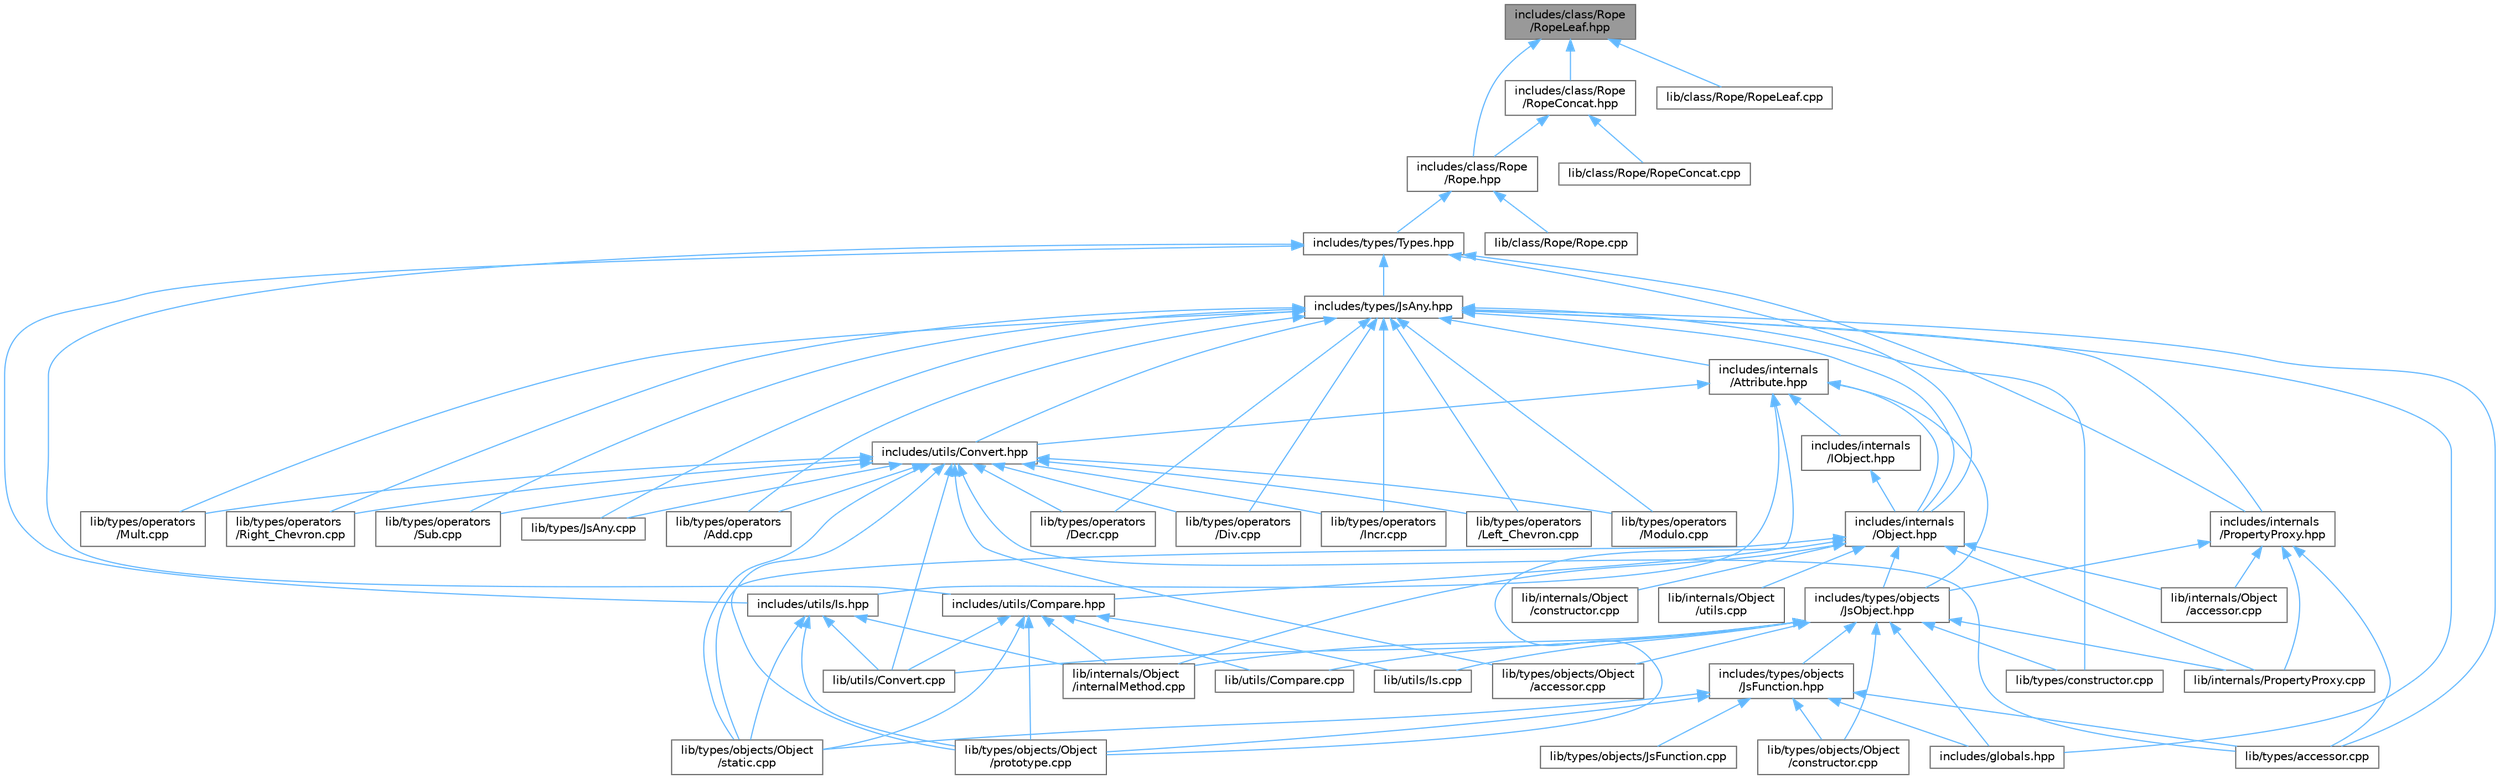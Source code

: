 digraph "includes/class/Rope/RopeLeaf.hpp"
{
 // LATEX_PDF_SIZE
  bgcolor="transparent";
  edge [fontname=Helvetica,fontsize=10,labelfontname=Helvetica,labelfontsize=10];
  node [fontname=Helvetica,fontsize=10,shape=box,height=0.2,width=0.4];
  Node1 [id="Node000001",label="includes/class/Rope\l/RopeLeaf.hpp",height=0.2,width=0.4,color="gray40", fillcolor="grey60", style="filled", fontcolor="black",tooltip=" "];
  Node1 -> Node2 [id="edge1_Node000001_Node000002",dir="back",color="steelblue1",style="solid",tooltip=" "];
  Node2 [id="Node000002",label="includes/class/Rope\l/Rope.hpp",height=0.2,width=0.4,color="grey40", fillcolor="white", style="filled",URL="$Rope_8hpp.html",tooltip=" "];
  Node2 -> Node3 [id="edge2_Node000002_Node000003",dir="back",color="steelblue1",style="solid",tooltip=" "];
  Node3 [id="Node000003",label="includes/types/Types.hpp",height=0.2,width=0.4,color="grey40", fillcolor="white", style="filled",URL="$Types_8hpp.html",tooltip=" "];
  Node3 -> Node4 [id="edge3_Node000003_Node000004",dir="back",color="steelblue1",style="solid",tooltip=" "];
  Node4 [id="Node000004",label="includes/internals\l/Object.hpp",height=0.2,width=0.4,color="grey40", fillcolor="white", style="filled",URL="$Object_8hpp.html",tooltip=" "];
  Node4 -> Node5 [id="edge4_Node000004_Node000005",dir="back",color="steelblue1",style="solid",tooltip=" "];
  Node5 [id="Node000005",label="includes/types/objects\l/JsObject.hpp",height=0.2,width=0.4,color="grey40", fillcolor="white", style="filled",URL="$JsObject_8hpp.html",tooltip=" "];
  Node5 -> Node6 [id="edge5_Node000005_Node000006",dir="back",color="steelblue1",style="solid",tooltip=" "];
  Node6 [id="Node000006",label="includes/globals.hpp",height=0.2,width=0.4,color="grey40", fillcolor="white", style="filled",URL="$globals_8hpp.html",tooltip=" "];
  Node5 -> Node7 [id="edge6_Node000005_Node000007",dir="back",color="steelblue1",style="solid",tooltip=" "];
  Node7 [id="Node000007",label="includes/types/objects\l/JsFunction.hpp",height=0.2,width=0.4,color="grey40", fillcolor="white", style="filled",URL="$JsFunction_8hpp.html",tooltip=" "];
  Node7 -> Node6 [id="edge7_Node000007_Node000006",dir="back",color="steelblue1",style="solid",tooltip=" "];
  Node7 -> Node8 [id="edge8_Node000007_Node000008",dir="back",color="steelblue1",style="solid",tooltip=" "];
  Node8 [id="Node000008",label="lib/types/accessor.cpp",height=0.2,width=0.4,color="grey40", fillcolor="white", style="filled",URL="$types_2accessor_8cpp.html",tooltip=" "];
  Node7 -> Node9 [id="edge9_Node000007_Node000009",dir="back",color="steelblue1",style="solid",tooltip=" "];
  Node9 [id="Node000009",label="lib/types/objects/JsFunction.cpp",height=0.2,width=0.4,color="grey40", fillcolor="white", style="filled",URL="$JsFunction_8cpp.html",tooltip=" "];
  Node7 -> Node10 [id="edge10_Node000007_Node000010",dir="back",color="steelblue1",style="solid",tooltip=" "];
  Node10 [id="Node000010",label="lib/types/objects/Object\l/constructor.cpp",height=0.2,width=0.4,color="grey40", fillcolor="white", style="filled",URL="$types_2objects_2Object_2constructor_8cpp.html",tooltip=" "];
  Node7 -> Node11 [id="edge11_Node000007_Node000011",dir="back",color="steelblue1",style="solid",tooltip=" "];
  Node11 [id="Node000011",label="lib/types/objects/Object\l/prototype.cpp",height=0.2,width=0.4,color="grey40", fillcolor="white", style="filled",URL="$prototype_8cpp.html",tooltip=" "];
  Node7 -> Node12 [id="edge12_Node000007_Node000012",dir="back",color="steelblue1",style="solid",tooltip=" "];
  Node12 [id="Node000012",label="lib/types/objects/Object\l/static.cpp",height=0.2,width=0.4,color="grey40", fillcolor="white", style="filled",URL="$static_8cpp.html",tooltip=" "];
  Node5 -> Node13 [id="edge13_Node000005_Node000013",dir="back",color="steelblue1",style="solid",tooltip=" "];
  Node13 [id="Node000013",label="lib/internals/Object\l/internalMethod.cpp",height=0.2,width=0.4,color="grey40", fillcolor="white", style="filled",URL="$internalMethod_8cpp.html",tooltip=" "];
  Node5 -> Node14 [id="edge14_Node000005_Node000014",dir="back",color="steelblue1",style="solid",tooltip=" "];
  Node14 [id="Node000014",label="lib/internals/PropertyProxy.cpp",height=0.2,width=0.4,color="grey40", fillcolor="white", style="filled",URL="$PropertyProxy_8cpp.html",tooltip=" "];
  Node5 -> Node15 [id="edge15_Node000005_Node000015",dir="back",color="steelblue1",style="solid",tooltip=" "];
  Node15 [id="Node000015",label="lib/types/constructor.cpp",height=0.2,width=0.4,color="grey40", fillcolor="white", style="filled",URL="$types_2constructor_8cpp.html",tooltip=" "];
  Node5 -> Node16 [id="edge16_Node000005_Node000016",dir="back",color="steelblue1",style="solid",tooltip=" "];
  Node16 [id="Node000016",label="lib/types/objects/Object\l/accessor.cpp",height=0.2,width=0.4,color="grey40", fillcolor="white", style="filled",URL="$types_2objects_2Object_2accessor_8cpp.html",tooltip=" "];
  Node5 -> Node10 [id="edge17_Node000005_Node000010",dir="back",color="steelblue1",style="solid",tooltip=" "];
  Node5 -> Node17 [id="edge18_Node000005_Node000017",dir="back",color="steelblue1",style="solid",tooltip=" "];
  Node17 [id="Node000017",label="lib/utils/Compare.cpp",height=0.2,width=0.4,color="grey40", fillcolor="white", style="filled",URL="$Compare_8cpp.html",tooltip=" "];
  Node5 -> Node18 [id="edge19_Node000005_Node000018",dir="back",color="steelblue1",style="solid",tooltip=" "];
  Node18 [id="Node000018",label="lib/utils/Convert.cpp",height=0.2,width=0.4,color="grey40", fillcolor="white", style="filled",URL="$Convert_8cpp.html",tooltip=" "];
  Node5 -> Node19 [id="edge20_Node000005_Node000019",dir="back",color="steelblue1",style="solid",tooltip=" "];
  Node19 [id="Node000019",label="lib/utils/Is.cpp",height=0.2,width=0.4,color="grey40", fillcolor="white", style="filled",URL="$Is_8cpp.html",tooltip=" "];
  Node4 -> Node20 [id="edge21_Node000004_Node000020",dir="back",color="steelblue1",style="solid",tooltip=" "];
  Node20 [id="Node000020",label="lib/internals/Object\l/accessor.cpp",height=0.2,width=0.4,color="grey40", fillcolor="white", style="filled",URL="$internals_2Object_2accessor_8cpp.html",tooltip=" "];
  Node4 -> Node21 [id="edge22_Node000004_Node000021",dir="back",color="steelblue1",style="solid",tooltip=" "];
  Node21 [id="Node000021",label="lib/internals/Object\l/constructor.cpp",height=0.2,width=0.4,color="grey40", fillcolor="white", style="filled",URL="$internals_2Object_2constructor_8cpp.html",tooltip=" "];
  Node4 -> Node13 [id="edge23_Node000004_Node000013",dir="back",color="steelblue1",style="solid",tooltip=" "];
  Node4 -> Node22 [id="edge24_Node000004_Node000022",dir="back",color="steelblue1",style="solid",tooltip=" "];
  Node22 [id="Node000022",label="lib/internals/Object\l/utils.cpp",height=0.2,width=0.4,color="grey40", fillcolor="white", style="filled",URL="$utils_8cpp.html",tooltip=" "];
  Node4 -> Node14 [id="edge25_Node000004_Node000014",dir="back",color="steelblue1",style="solid",tooltip=" "];
  Node4 -> Node11 [id="edge26_Node000004_Node000011",dir="back",color="steelblue1",style="solid",tooltip=" "];
  Node4 -> Node12 [id="edge27_Node000004_Node000012",dir="back",color="steelblue1",style="solid",tooltip=" "];
  Node3 -> Node23 [id="edge28_Node000003_Node000023",dir="back",color="steelblue1",style="solid",tooltip=" "];
  Node23 [id="Node000023",label="includes/internals\l/PropertyProxy.hpp",height=0.2,width=0.4,color="grey40", fillcolor="white", style="filled",URL="$PropertyProxy_8hpp.html",tooltip=" "];
  Node23 -> Node5 [id="edge29_Node000023_Node000005",dir="back",color="steelblue1",style="solid",tooltip=" "];
  Node23 -> Node20 [id="edge30_Node000023_Node000020",dir="back",color="steelblue1",style="solid",tooltip=" "];
  Node23 -> Node14 [id="edge31_Node000023_Node000014",dir="back",color="steelblue1",style="solid",tooltip=" "];
  Node23 -> Node8 [id="edge32_Node000023_Node000008",dir="back",color="steelblue1",style="solid",tooltip=" "];
  Node3 -> Node24 [id="edge33_Node000003_Node000024",dir="back",color="steelblue1",style="solid",tooltip=" "];
  Node24 [id="Node000024",label="includes/types/JsAny.hpp",height=0.2,width=0.4,color="grey40", fillcolor="white", style="filled",URL="$JsAny_8hpp.html",tooltip=" "];
  Node24 -> Node6 [id="edge34_Node000024_Node000006",dir="back",color="steelblue1",style="solid",tooltip=" "];
  Node24 -> Node25 [id="edge35_Node000024_Node000025",dir="back",color="steelblue1",style="solid",tooltip=" "];
  Node25 [id="Node000025",label="includes/internals\l/Attribute.hpp",height=0.2,width=0.4,color="grey40", fillcolor="white", style="filled",URL="$Attribute_8hpp.html",tooltip=" "];
  Node25 -> Node26 [id="edge36_Node000025_Node000026",dir="back",color="steelblue1",style="solid",tooltip=" "];
  Node26 [id="Node000026",label="includes/internals\l/IObject.hpp",height=0.2,width=0.4,color="grey40", fillcolor="white", style="filled",URL="$IObject_8hpp.html",tooltip=" "];
  Node26 -> Node4 [id="edge37_Node000026_Node000004",dir="back",color="steelblue1",style="solid",tooltip=" "];
  Node25 -> Node4 [id="edge38_Node000025_Node000004",dir="back",color="steelblue1",style="solid",tooltip=" "];
  Node25 -> Node5 [id="edge39_Node000025_Node000005",dir="back",color="steelblue1",style="solid",tooltip=" "];
  Node25 -> Node27 [id="edge40_Node000025_Node000027",dir="back",color="steelblue1",style="solid",tooltip=" "];
  Node27 [id="Node000027",label="includes/utils/Compare.hpp",height=0.2,width=0.4,color="grey40", fillcolor="white", style="filled",URL="$Compare_8hpp.html",tooltip=" "];
  Node27 -> Node13 [id="edge41_Node000027_Node000013",dir="back",color="steelblue1",style="solid",tooltip=" "];
  Node27 -> Node11 [id="edge42_Node000027_Node000011",dir="back",color="steelblue1",style="solid",tooltip=" "];
  Node27 -> Node12 [id="edge43_Node000027_Node000012",dir="back",color="steelblue1",style="solid",tooltip=" "];
  Node27 -> Node17 [id="edge44_Node000027_Node000017",dir="back",color="steelblue1",style="solid",tooltip=" "];
  Node27 -> Node18 [id="edge45_Node000027_Node000018",dir="back",color="steelblue1",style="solid",tooltip=" "];
  Node27 -> Node19 [id="edge46_Node000027_Node000019",dir="back",color="steelblue1",style="solid",tooltip=" "];
  Node25 -> Node28 [id="edge47_Node000025_Node000028",dir="back",color="steelblue1",style="solid",tooltip=" "];
  Node28 [id="Node000028",label="includes/utils/Convert.hpp",height=0.2,width=0.4,color="grey40", fillcolor="white", style="filled",URL="$Convert_8hpp.html",tooltip=" "];
  Node28 -> Node29 [id="edge48_Node000028_Node000029",dir="back",color="steelblue1",style="solid",tooltip=" "];
  Node29 [id="Node000029",label="lib/types/JsAny.cpp",height=0.2,width=0.4,color="grey40", fillcolor="white", style="filled",URL="$JsAny_8cpp.html",tooltip=" "];
  Node28 -> Node8 [id="edge49_Node000028_Node000008",dir="back",color="steelblue1",style="solid",tooltip=" "];
  Node28 -> Node16 [id="edge50_Node000028_Node000016",dir="back",color="steelblue1",style="solid",tooltip=" "];
  Node28 -> Node11 [id="edge51_Node000028_Node000011",dir="back",color="steelblue1",style="solid",tooltip=" "];
  Node28 -> Node12 [id="edge52_Node000028_Node000012",dir="back",color="steelblue1",style="solid",tooltip=" "];
  Node28 -> Node30 [id="edge53_Node000028_Node000030",dir="back",color="steelblue1",style="solid",tooltip=" "];
  Node30 [id="Node000030",label="lib/types/operators\l/Add.cpp",height=0.2,width=0.4,color="grey40", fillcolor="white", style="filled",URL="$Add_8cpp.html",tooltip=" "];
  Node28 -> Node31 [id="edge54_Node000028_Node000031",dir="back",color="steelblue1",style="solid",tooltip=" "];
  Node31 [id="Node000031",label="lib/types/operators\l/Decr.cpp",height=0.2,width=0.4,color="grey40", fillcolor="white", style="filled",URL="$Decr_8cpp.html",tooltip=" "];
  Node28 -> Node32 [id="edge55_Node000028_Node000032",dir="back",color="steelblue1",style="solid",tooltip=" "];
  Node32 [id="Node000032",label="lib/types/operators\l/Div.cpp",height=0.2,width=0.4,color="grey40", fillcolor="white", style="filled",URL="$Div_8cpp.html",tooltip=" "];
  Node28 -> Node33 [id="edge56_Node000028_Node000033",dir="back",color="steelblue1",style="solid",tooltip=" "];
  Node33 [id="Node000033",label="lib/types/operators\l/Incr.cpp",height=0.2,width=0.4,color="grey40", fillcolor="white", style="filled",URL="$Incr_8cpp.html",tooltip=" "];
  Node28 -> Node34 [id="edge57_Node000028_Node000034",dir="back",color="steelblue1",style="solid",tooltip=" "];
  Node34 [id="Node000034",label="lib/types/operators\l/Left_Chevron.cpp",height=0.2,width=0.4,color="grey40", fillcolor="white", style="filled",URL="$Left__Chevron_8cpp.html",tooltip=" "];
  Node28 -> Node35 [id="edge58_Node000028_Node000035",dir="back",color="steelblue1",style="solid",tooltip=" "];
  Node35 [id="Node000035",label="lib/types/operators\l/Modulo.cpp",height=0.2,width=0.4,color="grey40", fillcolor="white", style="filled",URL="$Modulo_8cpp.html",tooltip=" "];
  Node28 -> Node36 [id="edge59_Node000028_Node000036",dir="back",color="steelblue1",style="solid",tooltip=" "];
  Node36 [id="Node000036",label="lib/types/operators\l/Mult.cpp",height=0.2,width=0.4,color="grey40", fillcolor="white", style="filled",URL="$Mult_8cpp.html",tooltip=" "];
  Node28 -> Node37 [id="edge60_Node000028_Node000037",dir="back",color="steelblue1",style="solid",tooltip=" "];
  Node37 [id="Node000037",label="lib/types/operators\l/Right_Chevron.cpp",height=0.2,width=0.4,color="grey40", fillcolor="white", style="filled",URL="$Right__Chevron_8cpp.html",tooltip=" "];
  Node28 -> Node38 [id="edge61_Node000028_Node000038",dir="back",color="steelblue1",style="solid",tooltip=" "];
  Node38 [id="Node000038",label="lib/types/operators\l/Sub.cpp",height=0.2,width=0.4,color="grey40", fillcolor="white", style="filled",URL="$Sub_8cpp.html",tooltip=" "];
  Node28 -> Node18 [id="edge62_Node000028_Node000018",dir="back",color="steelblue1",style="solid",tooltip=" "];
  Node25 -> Node39 [id="edge63_Node000025_Node000039",dir="back",color="steelblue1",style="solid",tooltip=" "];
  Node39 [id="Node000039",label="includes/utils/Is.hpp",height=0.2,width=0.4,color="grey40", fillcolor="white", style="filled",URL="$Is_8hpp.html",tooltip=" "];
  Node39 -> Node13 [id="edge64_Node000039_Node000013",dir="back",color="steelblue1",style="solid",tooltip=" "];
  Node39 -> Node11 [id="edge65_Node000039_Node000011",dir="back",color="steelblue1",style="solid",tooltip=" "];
  Node39 -> Node12 [id="edge66_Node000039_Node000012",dir="back",color="steelblue1",style="solid",tooltip=" "];
  Node39 -> Node18 [id="edge67_Node000039_Node000018",dir="back",color="steelblue1",style="solid",tooltip=" "];
  Node24 -> Node4 [id="edge68_Node000024_Node000004",dir="back",color="steelblue1",style="solid",tooltip=" "];
  Node24 -> Node23 [id="edge69_Node000024_Node000023",dir="back",color="steelblue1",style="solid",tooltip=" "];
  Node24 -> Node28 [id="edge70_Node000024_Node000028",dir="back",color="steelblue1",style="solid",tooltip=" "];
  Node24 -> Node29 [id="edge71_Node000024_Node000029",dir="back",color="steelblue1",style="solid",tooltip=" "];
  Node24 -> Node8 [id="edge72_Node000024_Node000008",dir="back",color="steelblue1",style="solid",tooltip=" "];
  Node24 -> Node15 [id="edge73_Node000024_Node000015",dir="back",color="steelblue1",style="solid",tooltip=" "];
  Node24 -> Node30 [id="edge74_Node000024_Node000030",dir="back",color="steelblue1",style="solid",tooltip=" "];
  Node24 -> Node31 [id="edge75_Node000024_Node000031",dir="back",color="steelblue1",style="solid",tooltip=" "];
  Node24 -> Node32 [id="edge76_Node000024_Node000032",dir="back",color="steelblue1",style="solid",tooltip=" "];
  Node24 -> Node33 [id="edge77_Node000024_Node000033",dir="back",color="steelblue1",style="solid",tooltip=" "];
  Node24 -> Node34 [id="edge78_Node000024_Node000034",dir="back",color="steelblue1",style="solid",tooltip=" "];
  Node24 -> Node35 [id="edge79_Node000024_Node000035",dir="back",color="steelblue1",style="solid",tooltip=" "];
  Node24 -> Node36 [id="edge80_Node000024_Node000036",dir="back",color="steelblue1",style="solid",tooltip=" "];
  Node24 -> Node37 [id="edge81_Node000024_Node000037",dir="back",color="steelblue1",style="solid",tooltip=" "];
  Node24 -> Node38 [id="edge82_Node000024_Node000038",dir="back",color="steelblue1",style="solid",tooltip=" "];
  Node3 -> Node27 [id="edge83_Node000003_Node000027",dir="back",color="steelblue1",style="solid",tooltip=" "];
  Node3 -> Node39 [id="edge84_Node000003_Node000039",dir="back",color="steelblue1",style="solid",tooltip=" "];
  Node2 -> Node40 [id="edge85_Node000002_Node000040",dir="back",color="steelblue1",style="solid",tooltip=" "];
  Node40 [id="Node000040",label="lib/class/Rope/Rope.cpp",height=0.2,width=0.4,color="grey40", fillcolor="white", style="filled",URL="$Rope_8cpp.html",tooltip=" "];
  Node1 -> Node41 [id="edge86_Node000001_Node000041",dir="back",color="steelblue1",style="solid",tooltip=" "];
  Node41 [id="Node000041",label="includes/class/Rope\l/RopeConcat.hpp",height=0.2,width=0.4,color="grey40", fillcolor="white", style="filled",URL="$RopeConcat_8hpp.html",tooltip=" "];
  Node41 -> Node2 [id="edge87_Node000041_Node000002",dir="back",color="steelblue1",style="solid",tooltip=" "];
  Node41 -> Node42 [id="edge88_Node000041_Node000042",dir="back",color="steelblue1",style="solid",tooltip=" "];
  Node42 [id="Node000042",label="lib/class/Rope/RopeConcat.cpp",height=0.2,width=0.4,color="grey40", fillcolor="white", style="filled",URL="$RopeConcat_8cpp.html",tooltip=" "];
  Node1 -> Node43 [id="edge89_Node000001_Node000043",dir="back",color="steelblue1",style="solid",tooltip=" "];
  Node43 [id="Node000043",label="lib/class/Rope/RopeLeaf.cpp",height=0.2,width=0.4,color="grey40", fillcolor="white", style="filled",URL="$RopeLeaf_8cpp.html",tooltip=" "];
}
